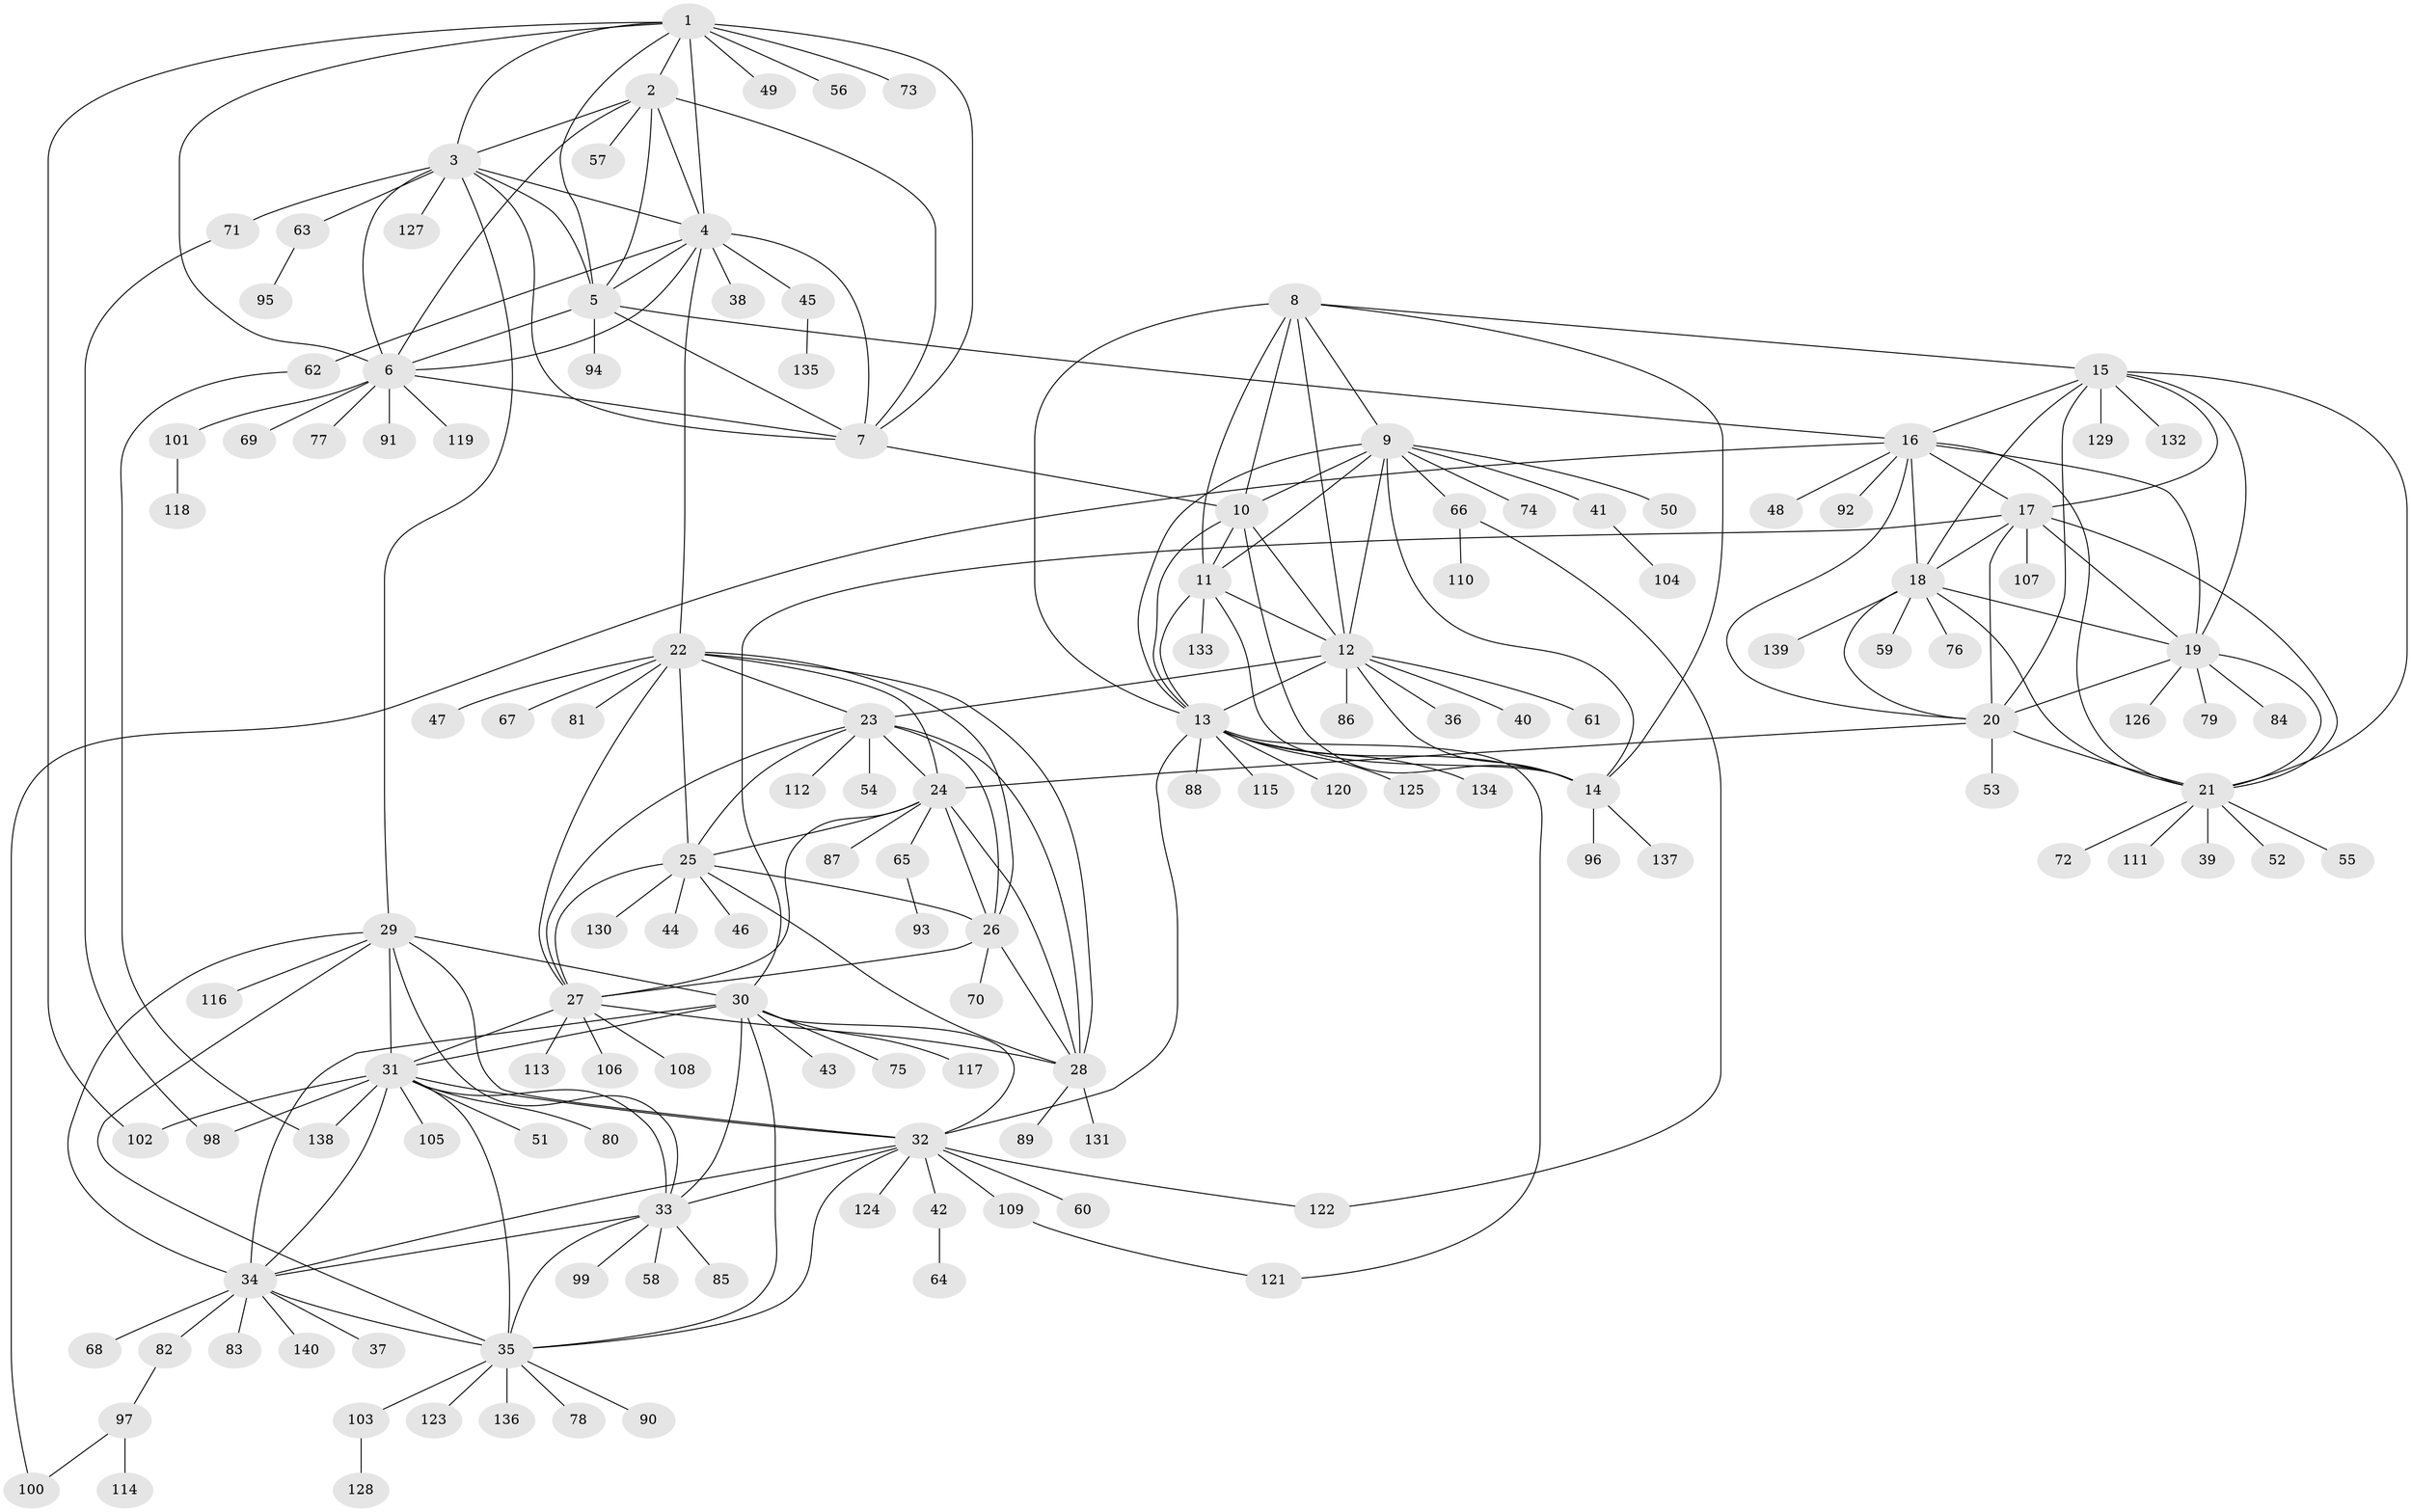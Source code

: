// Generated by graph-tools (version 1.1) at 2025/26/03/09/25 03:26:39]
// undirected, 140 vertices, 226 edges
graph export_dot {
graph [start="1"]
  node [color=gray90,style=filled];
  1;
  2;
  3;
  4;
  5;
  6;
  7;
  8;
  9;
  10;
  11;
  12;
  13;
  14;
  15;
  16;
  17;
  18;
  19;
  20;
  21;
  22;
  23;
  24;
  25;
  26;
  27;
  28;
  29;
  30;
  31;
  32;
  33;
  34;
  35;
  36;
  37;
  38;
  39;
  40;
  41;
  42;
  43;
  44;
  45;
  46;
  47;
  48;
  49;
  50;
  51;
  52;
  53;
  54;
  55;
  56;
  57;
  58;
  59;
  60;
  61;
  62;
  63;
  64;
  65;
  66;
  67;
  68;
  69;
  70;
  71;
  72;
  73;
  74;
  75;
  76;
  77;
  78;
  79;
  80;
  81;
  82;
  83;
  84;
  85;
  86;
  87;
  88;
  89;
  90;
  91;
  92;
  93;
  94;
  95;
  96;
  97;
  98;
  99;
  100;
  101;
  102;
  103;
  104;
  105;
  106;
  107;
  108;
  109;
  110;
  111;
  112;
  113;
  114;
  115;
  116;
  117;
  118;
  119;
  120;
  121;
  122;
  123;
  124;
  125;
  126;
  127;
  128;
  129;
  130;
  131;
  132;
  133;
  134;
  135;
  136;
  137;
  138;
  139;
  140;
  1 -- 2;
  1 -- 3;
  1 -- 4;
  1 -- 5;
  1 -- 6;
  1 -- 7;
  1 -- 49;
  1 -- 56;
  1 -- 73;
  1 -- 102;
  2 -- 3;
  2 -- 4;
  2 -- 5;
  2 -- 6;
  2 -- 7;
  2 -- 57;
  3 -- 4;
  3 -- 5;
  3 -- 6;
  3 -- 7;
  3 -- 29;
  3 -- 63;
  3 -- 71;
  3 -- 127;
  4 -- 5;
  4 -- 6;
  4 -- 7;
  4 -- 22;
  4 -- 38;
  4 -- 45;
  4 -- 62;
  5 -- 6;
  5 -- 7;
  5 -- 16;
  5 -- 94;
  6 -- 7;
  6 -- 69;
  6 -- 77;
  6 -- 91;
  6 -- 101;
  6 -- 119;
  7 -- 10;
  8 -- 9;
  8 -- 10;
  8 -- 11;
  8 -- 12;
  8 -- 13;
  8 -- 14;
  8 -- 15;
  9 -- 10;
  9 -- 11;
  9 -- 12;
  9 -- 13;
  9 -- 14;
  9 -- 41;
  9 -- 50;
  9 -- 66;
  9 -- 74;
  10 -- 11;
  10 -- 12;
  10 -- 13;
  10 -- 14;
  11 -- 12;
  11 -- 13;
  11 -- 14;
  11 -- 133;
  12 -- 13;
  12 -- 14;
  12 -- 23;
  12 -- 36;
  12 -- 40;
  12 -- 61;
  12 -- 86;
  13 -- 14;
  13 -- 32;
  13 -- 88;
  13 -- 115;
  13 -- 120;
  13 -- 121;
  13 -- 125;
  13 -- 134;
  14 -- 96;
  14 -- 137;
  15 -- 16;
  15 -- 17;
  15 -- 18;
  15 -- 19;
  15 -- 20;
  15 -- 21;
  15 -- 129;
  15 -- 132;
  16 -- 17;
  16 -- 18;
  16 -- 19;
  16 -- 20;
  16 -- 21;
  16 -- 48;
  16 -- 92;
  16 -- 100;
  17 -- 18;
  17 -- 19;
  17 -- 20;
  17 -- 21;
  17 -- 30;
  17 -- 107;
  18 -- 19;
  18 -- 20;
  18 -- 21;
  18 -- 59;
  18 -- 76;
  18 -- 139;
  19 -- 20;
  19 -- 21;
  19 -- 79;
  19 -- 84;
  19 -- 126;
  20 -- 21;
  20 -- 24;
  20 -- 53;
  21 -- 39;
  21 -- 52;
  21 -- 55;
  21 -- 72;
  21 -- 111;
  22 -- 23;
  22 -- 24;
  22 -- 25;
  22 -- 26;
  22 -- 27;
  22 -- 28;
  22 -- 47;
  22 -- 67;
  22 -- 81;
  23 -- 24;
  23 -- 25;
  23 -- 26;
  23 -- 27;
  23 -- 28;
  23 -- 54;
  23 -- 112;
  24 -- 25;
  24 -- 26;
  24 -- 27;
  24 -- 28;
  24 -- 65;
  24 -- 87;
  25 -- 26;
  25 -- 27;
  25 -- 28;
  25 -- 44;
  25 -- 46;
  25 -- 130;
  26 -- 27;
  26 -- 28;
  26 -- 70;
  27 -- 28;
  27 -- 31;
  27 -- 106;
  27 -- 108;
  27 -- 113;
  28 -- 89;
  28 -- 131;
  29 -- 30;
  29 -- 31;
  29 -- 32;
  29 -- 33;
  29 -- 34;
  29 -- 35;
  29 -- 116;
  30 -- 31;
  30 -- 32;
  30 -- 33;
  30 -- 34;
  30 -- 35;
  30 -- 43;
  30 -- 75;
  30 -- 117;
  31 -- 32;
  31 -- 33;
  31 -- 34;
  31 -- 35;
  31 -- 51;
  31 -- 80;
  31 -- 98;
  31 -- 102;
  31 -- 105;
  31 -- 138;
  32 -- 33;
  32 -- 34;
  32 -- 35;
  32 -- 42;
  32 -- 60;
  32 -- 109;
  32 -- 122;
  32 -- 124;
  33 -- 34;
  33 -- 35;
  33 -- 58;
  33 -- 85;
  33 -- 99;
  34 -- 35;
  34 -- 37;
  34 -- 68;
  34 -- 82;
  34 -- 83;
  34 -- 140;
  35 -- 78;
  35 -- 90;
  35 -- 103;
  35 -- 123;
  35 -- 136;
  41 -- 104;
  42 -- 64;
  45 -- 135;
  62 -- 138;
  63 -- 95;
  65 -- 93;
  66 -- 110;
  66 -- 122;
  71 -- 98;
  82 -- 97;
  97 -- 100;
  97 -- 114;
  101 -- 118;
  103 -- 128;
  109 -- 121;
}
